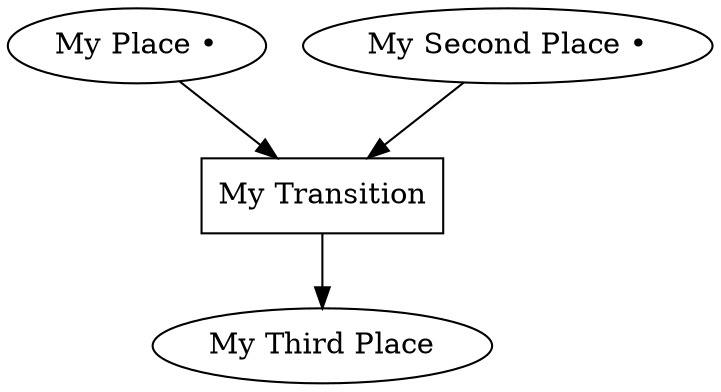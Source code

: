 digraph G {
"My Place &#8226;"[shape="oval"];
"My Second Place &#8226;"[shape="oval"];
"My Transition"[shape="rectangle"];
"My Place &#8226;"->"My Transition";
"My Second Place &#8226;"->"My Transition";
"My Third Place"[shape="oval"];
"My Transition"->"My Third Place";
}

